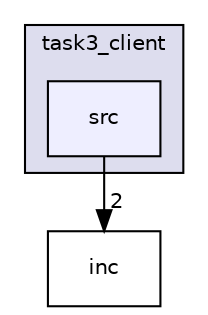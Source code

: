 digraph "task3_client/src" {
  compound=true
  node [ fontsize="10", fontname="Helvetica"];
  edge [ labelfontsize="10", labelfontname="Helvetica"];
  subgraph clusterdir_39d8340d1971bd223b75c7fa3d95ca4c {
    graph [ bgcolor="#ddddee", pencolor="black", label="task3_client" fontname="Helvetica", fontsize="10", URL="dir_39d8340d1971bd223b75c7fa3d95ca4c.html"]
  dir_f1e0d02cbfa44966fa84e9e47747cf04 [shape=box, label="src", style="filled", fillcolor="#eeeeff", pencolor="black", URL="dir_f1e0d02cbfa44966fa84e9e47747cf04.html"];
  }
  dir_02b3b004a85a67435166fd4dc1025906 [shape=box label="inc" URL="dir_02b3b004a85a67435166fd4dc1025906.html"];
  dir_f1e0d02cbfa44966fa84e9e47747cf04->dir_02b3b004a85a67435166fd4dc1025906 [headlabel="2", labeldistance=1.5 headhref="dir_000003_000002.html"];
}
